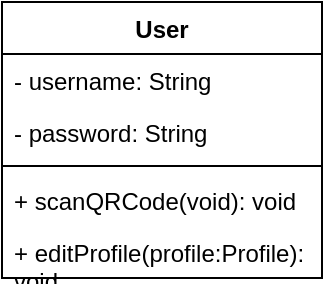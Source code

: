<mxfile version="24.0.2" type="github">
  <diagram name="Page-1" id="J35sRBXo90A8_cbNqQOU">
    <mxGraphModel dx="794" dy="446" grid="1" gridSize="10" guides="1" tooltips="1" connect="1" arrows="1" fold="1" page="1" pageScale="1" pageWidth="850" pageHeight="1100" math="0" shadow="0">
      <root>
        <mxCell id="0" />
        <mxCell id="1" parent="0" />
        <mxCell id="l_xVL333dvG79arMSEqg-5" value="User" style="swimlane;fontStyle=1;align=center;verticalAlign=top;childLayout=stackLayout;horizontal=1;startSize=26;horizontalStack=0;resizeParent=1;resizeParentMax=0;resizeLast=0;collapsible=1;marginBottom=0;whiteSpace=wrap;html=1;" vertex="1" parent="1">
          <mxGeometry x="200" y="80" width="160" height="138" as="geometry" />
        </mxCell>
        <mxCell id="l_xVL333dvG79arMSEqg-6" value="- username: String" style="text;strokeColor=none;fillColor=none;align=left;verticalAlign=top;spacingLeft=4;spacingRight=4;overflow=hidden;rotatable=0;points=[[0,0.5],[1,0.5]];portConstraint=eastwest;whiteSpace=wrap;html=1;" vertex="1" parent="l_xVL333dvG79arMSEqg-5">
          <mxGeometry y="26" width="160" height="26" as="geometry" />
        </mxCell>
        <mxCell id="l_xVL333dvG79arMSEqg-9" value="- password: String" style="text;strokeColor=none;fillColor=none;align=left;verticalAlign=top;spacingLeft=4;spacingRight=4;overflow=hidden;rotatable=0;points=[[0,0.5],[1,0.5]];portConstraint=eastwest;whiteSpace=wrap;html=1;" vertex="1" parent="l_xVL333dvG79arMSEqg-5">
          <mxGeometry y="52" width="160" height="26" as="geometry" />
        </mxCell>
        <mxCell id="l_xVL333dvG79arMSEqg-7" value="" style="line;strokeWidth=1;fillColor=none;align=left;verticalAlign=middle;spacingTop=-1;spacingLeft=3;spacingRight=3;rotatable=0;labelPosition=right;points=[];portConstraint=eastwest;strokeColor=inherit;" vertex="1" parent="l_xVL333dvG79arMSEqg-5">
          <mxGeometry y="78" width="160" height="8" as="geometry" />
        </mxCell>
        <mxCell id="l_xVL333dvG79arMSEqg-8" value="+ scanQRCode(void): void" style="text;strokeColor=none;fillColor=none;align=left;verticalAlign=top;spacingLeft=4;spacingRight=4;overflow=hidden;rotatable=0;points=[[0,0.5],[1,0.5]];portConstraint=eastwest;whiteSpace=wrap;html=1;" vertex="1" parent="l_xVL333dvG79arMSEqg-5">
          <mxGeometry y="86" width="160" height="26" as="geometry" />
        </mxCell>
        <mxCell id="l_xVL333dvG79arMSEqg-10" value="+ editProfile(profile:Profile): void" style="text;strokeColor=none;fillColor=none;align=left;verticalAlign=top;spacingLeft=4;spacingRight=4;overflow=hidden;rotatable=0;points=[[0,0.5],[1,0.5]];portConstraint=eastwest;whiteSpace=wrap;html=1;" vertex="1" parent="l_xVL333dvG79arMSEqg-5">
          <mxGeometry y="112" width="160" height="26" as="geometry" />
        </mxCell>
      </root>
    </mxGraphModel>
  </diagram>
</mxfile>
